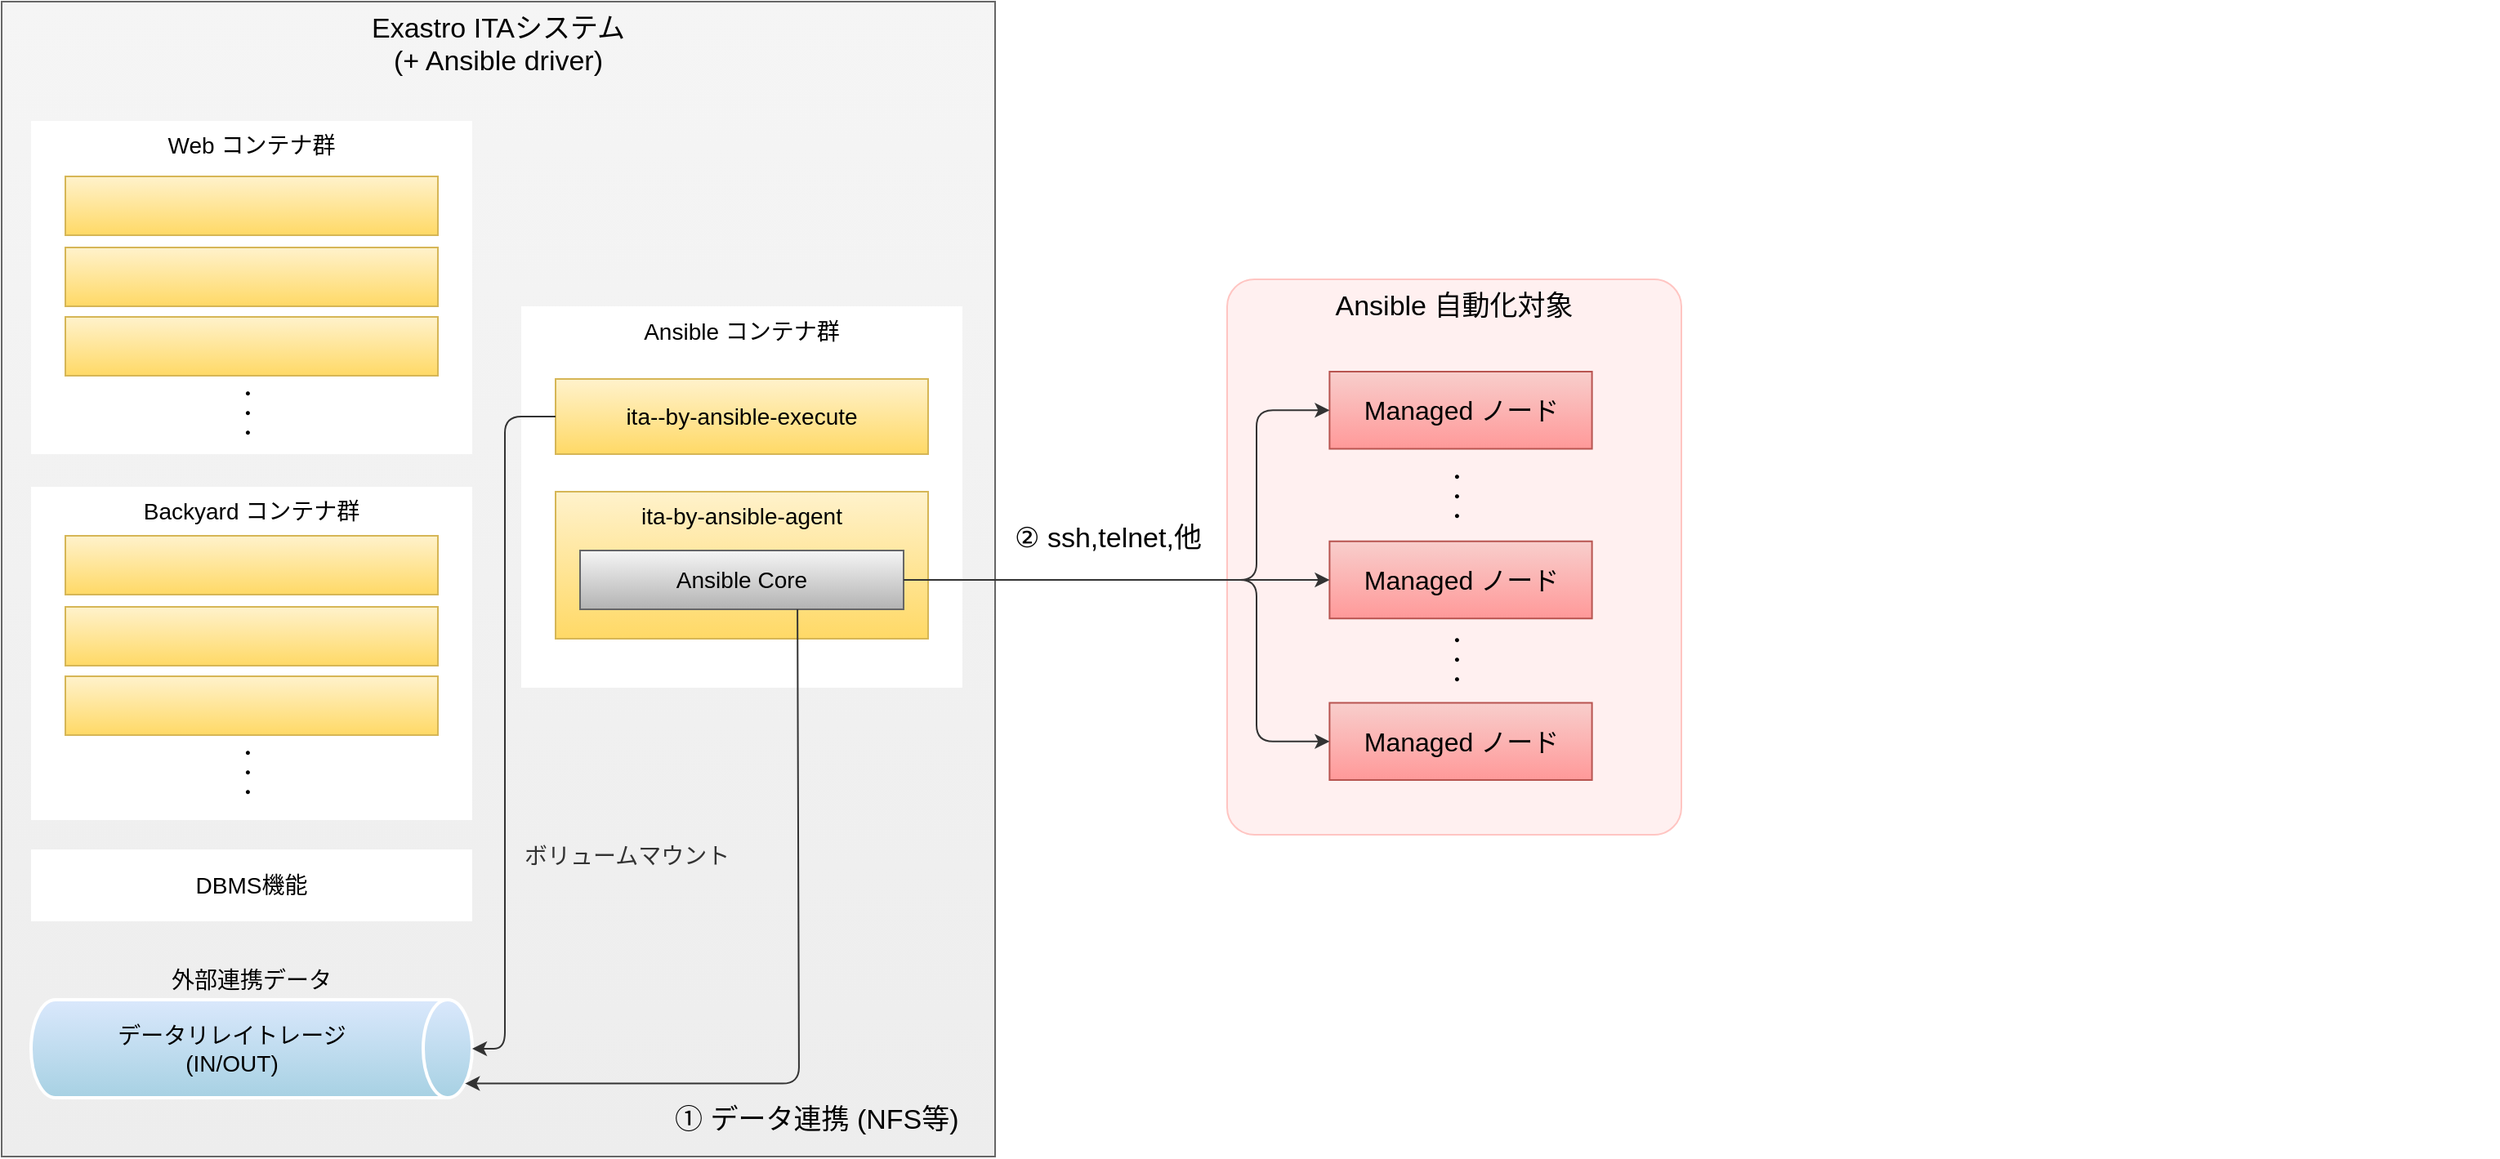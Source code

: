 <mxfile version="20.7.4" type="device" pages="2"><diagram name="Ansible_Core正式" id="CPU6XiR83l5TzGv96tO8"><mxGraphModel dx="1434" dy="844" grid="1" gridSize="10" guides="1" tooltips="1" connect="1" arrows="1" fold="1" page="1" pageScale="1.5" pageWidth="2336" pageHeight="1654" background="none" math="0" shadow="0"><root><mxCell id="B6drv0KATdM53Y_PucNT-0" style=";html=1;"/><mxCell id="B6drv0KATdM53Y_PucNT-1" style=";html=1;" parent="B6drv0KATdM53Y_PucNT-0"/><mxCell id="B6drv0KATdM53Y_PucNT-52" value="" style="group;movable=1;resizable=1;rotatable=1;deletable=1;editable=1;connectable=1;" parent="B6drv0KATdM53Y_PucNT-1" vertex="1" connectable="0"><mxGeometry x="102" y="93" width="1528" height="707" as="geometry"/></mxCell><mxCell id="dWpcjNTSGZxcLA5fp3o7-0" value="" style="group" parent="B6drv0KATdM53Y_PucNT-52" vertex="1" connectable="0"><mxGeometry width="1028" height="707" as="geometry"/></mxCell><mxCell id="B6drv0KATdM53Y_PucNT-54" value="Ansible 自動化対象" style="whiteSpace=wrap;html=1;fontSize=17;verticalAlign=top;strokeColor=#FFC5C2;fillColor=#FFF0F0;gradientColor=#FFF0F0;rounded=1;arcSize=6;" parent="dWpcjNTSGZxcLA5fp3o7-0" vertex="1"><mxGeometry x="750" y="170" width="278" height="340" as="geometry"/></mxCell><mxCell id="B6drv0KATdM53Y_PucNT-55" value="・&lt;br style=&quot;font-size: 10px;&quot;&gt;・&lt;br style=&quot;font-size: 10px;&quot;&gt;・" style="rounded=0;whiteSpace=wrap;html=1;strokeColor=none;strokeWidth=2;fontSize=10;fillColor=none;fontStyle=1" parent="dWpcjNTSGZxcLA5fp3o7-0" vertex="1"><mxGeometry x="812.697" y="286.5" width="154.667" height="32.63" as="geometry"/></mxCell><mxCell id="B6drv0KATdM53Y_PucNT-56" value="&lt;font style=&quot;font-size: 16px;&quot;&gt;Managed ノード&lt;/font&gt;" style="rounded=0;whiteSpace=wrap;html=1;strokeWidth=1;fontSize=14;strokeColor=#b85450;fillColor=#f8cecc;gradientColor=#FF9999;" parent="dWpcjNTSGZxcLA5fp3o7-0" vertex="1"><mxGeometry x="812.695" y="330.37" width="160.615" height="47.25" as="geometry"/></mxCell><mxCell id="B6drv0KATdM53Y_PucNT-57" value="・&lt;br style=&quot;font-size: 10px;&quot;&gt;・&lt;br style=&quot;font-size: 10px;&quot;&gt;・" style="rounded=0;whiteSpace=wrap;html=1;strokeColor=none;strokeWidth=2;fontSize=10;fillColor=none;fontStyle=1" parent="dWpcjNTSGZxcLA5fp3o7-0" vertex="1"><mxGeometry x="812.697" y="387" width="154.667" height="32.63" as="geometry"/></mxCell><mxCell id="B6drv0KATdM53Y_PucNT-58" value="&lt;font style=&quot;font-size: 16px;&quot;&gt;Managed ノード&lt;/font&gt;" style="rounded=0;whiteSpace=wrap;html=1;strokeWidth=1;fontSize=14;strokeColor=#b85450;fillColor=#f8cecc;gradientColor=#FF9999;" parent="dWpcjNTSGZxcLA5fp3o7-0" vertex="1"><mxGeometry x="812.692" y="429.25" width="160.615" height="47.25" as="geometry"/></mxCell><mxCell id="B6drv0KATdM53Y_PucNT-59" value="&lt;font style=&quot;font-size: 16px;&quot;&gt;Managed ノード&lt;/font&gt;" style="rounded=0;whiteSpace=wrap;html=1;strokeWidth=1;fontSize=14;strokeColor=#b85450;fillColor=#f8cecc;gradientColor=#FF9999;" parent="dWpcjNTSGZxcLA5fp3o7-0" vertex="1"><mxGeometry x="812.692" y="226.5" width="160.615" height="47.25" as="geometry"/></mxCell><mxCell id="B6drv0KATdM53Y_PucNT-61" value="&lt;font style=&quot;font-size: 17px;&quot;&gt;&lt;span style=&quot;background-color: initial;&quot;&gt;Exastro ITAシステム&lt;/span&gt;&lt;br style=&quot;&quot;&gt;&lt;/font&gt;&lt;div style=&quot;font-size: 17px;&quot;&gt;&lt;font style=&quot;font-size: 17px;&quot;&gt;(+ Ansible driver)&lt;/font&gt;&lt;/div&gt;" style="whiteSpace=wrap;html=1;fillColor=#f5f5f5;fontSize=16;strokeColor=#666666;verticalAlign=top;gradientColor=#EDEDED;" parent="dWpcjNTSGZxcLA5fp3o7-0" vertex="1"><mxGeometry width="608" height="707" as="geometry"/></mxCell><mxCell id="B6drv0KATdM53Y_PucNT-62" value="Web コンテナ群" style="whiteSpace=wrap;html=1;fontSize=14;verticalAlign=top;strokeColor=none;" parent="dWpcjNTSGZxcLA5fp3o7-0" vertex="1"><mxGeometry x="18" y="73" width="270" height="204" as="geometry"/></mxCell><mxCell id="B6drv0KATdM53Y_PucNT-63" value="Ansible コンテナ群" style="whiteSpace=wrap;html=1;fontSize=14;verticalAlign=top;strokeColor=none;" parent="dWpcjNTSGZxcLA5fp3o7-0" vertex="1"><mxGeometry x="318" y="186.5" width="270" height="233.5" as="geometry"/></mxCell><mxCell id="B6drv0KATdM53Y_PucNT-64" value="Backyard コンテナ群" style="whiteSpace=wrap;html=1;fontSize=14;verticalAlign=top;strokeColor=none;" parent="dWpcjNTSGZxcLA5fp3o7-0" vertex="1"><mxGeometry x="18" y="297" width="270" height="204" as="geometry"/></mxCell><mxCell id="B6drv0KATdM53Y_PucNT-65" value="DBMS機能" style="whiteSpace=wrap;html=1;fontSize=14;verticalAlign=middle;strokeColor=none;" parent="dWpcjNTSGZxcLA5fp3o7-0" vertex="1"><mxGeometry x="18" y="519" width="270" height="44" as="geometry"/></mxCell><mxCell id="B6drv0KATdM53Y_PucNT-66" value="データリレイトレージ&lt;br&gt;(IN/OUT)" style="shape=cylinder3;whiteSpace=wrap;html=1;boundedLbl=1;backgroundOutline=1;size=15;flipV=0;flipH=0;direction=south;strokeColor=#FFFFFF;strokeWidth=2;fontSize=14;fillColor=#dae8fc;gradientColor=#A7D1E3;gradientDirection=east;" parent="dWpcjNTSGZxcLA5fp3o7-0" vertex="1"><mxGeometry x="18" y="611" width="270" height="60" as="geometry"/></mxCell><mxCell id="B6drv0KATdM53Y_PucNT-67" value="外部連携データ" style="whiteSpace=wrap;html=1;fontSize=14;verticalAlign=middle;strokeColor=none;fillColor=none;" parent="dWpcjNTSGZxcLA5fp3o7-0" vertex="1"><mxGeometry x="18" y="577" width="270" height="44" as="geometry"/></mxCell><mxCell id="B6drv0KATdM53Y_PucNT-70" value="" style="whiteSpace=wrap;html=1;fillColor=#fff2cc;fontSize=14;strokeColor=#d6b656;verticalAlign=middle;gradientColor=#ffd966;" parent="dWpcjNTSGZxcLA5fp3o7-0" vertex="1"><mxGeometry x="39" y="107" width="228" height="36" as="geometry"/></mxCell><mxCell id="B6drv0KATdM53Y_PucNT-71" value="" style="whiteSpace=wrap;html=1;fillColor=#fff2cc;fontSize=14;strokeColor=#d6b656;verticalAlign=middle;gradientColor=#ffd966;" parent="dWpcjNTSGZxcLA5fp3o7-0" vertex="1"><mxGeometry x="39" y="150.5" width="228" height="36" as="geometry"/></mxCell><mxCell id="B6drv0KATdM53Y_PucNT-72" value="" style="whiteSpace=wrap;html=1;fillColor=#fff2cc;fontSize=14;strokeColor=#d6b656;verticalAlign=middle;gradientColor=#ffd966;" parent="dWpcjNTSGZxcLA5fp3o7-0" vertex="1"><mxGeometry x="39" y="193" width="228" height="36" as="geometry"/></mxCell><mxCell id="B6drv0KATdM53Y_PucNT-73" value="・&lt;br style=&quot;font-size: 10px;&quot;&gt;・&lt;br style=&quot;font-size: 10px;&quot;&gt;・" style="rounded=0;whiteSpace=wrap;html=1;strokeColor=none;strokeWidth=2;fontSize=10;fillColor=none;fontStyle=1" parent="dWpcjNTSGZxcLA5fp3o7-0" vertex="1"><mxGeometry x="41.2" y="247.0" width="218.8" height="10" as="geometry"/></mxCell><mxCell id="B6drv0KATdM53Y_PucNT-74" value="" style="whiteSpace=wrap;html=1;fillColor=#fff2cc;fontSize=14;strokeColor=#d6b656;verticalAlign=middle;gradientColor=#ffd966;" parent="dWpcjNTSGZxcLA5fp3o7-0" vertex="1"><mxGeometry x="39" y="327" width="228" height="36" as="geometry"/></mxCell><mxCell id="B6drv0KATdM53Y_PucNT-75" value="" style="whiteSpace=wrap;html=1;fillColor=#fff2cc;fontSize=14;strokeColor=#d6b656;verticalAlign=middle;gradientColor=#ffd966;" parent="dWpcjNTSGZxcLA5fp3o7-0" vertex="1"><mxGeometry x="39" y="370.5" width="228" height="36" as="geometry"/></mxCell><mxCell id="B6drv0KATdM53Y_PucNT-76" value="" style="whiteSpace=wrap;html=1;fillColor=#fff2cc;fontSize=14;strokeColor=#d6b656;verticalAlign=middle;gradientColor=#ffd966;" parent="dWpcjNTSGZxcLA5fp3o7-0" vertex="1"><mxGeometry x="39" y="413" width="228" height="36" as="geometry"/></mxCell><mxCell id="B6drv0KATdM53Y_PucNT-77" value="・&lt;br style=&quot;font-size: 10px;&quot;&gt;・&lt;br style=&quot;font-size: 10px;&quot;&gt;・" style="rounded=0;whiteSpace=wrap;html=1;strokeColor=none;strokeWidth=2;fontSize=10;fillColor=none;fontStyle=1" parent="dWpcjNTSGZxcLA5fp3o7-0" vertex="1"><mxGeometry x="41.2" y="467.0" width="218.8" height="10" as="geometry"/></mxCell><mxCell id="B6drv0KATdM53Y_PucNT-78" value="ita--by-ansible-execute" style="whiteSpace=wrap;html=1;fillColor=#fff2cc;fontSize=14;strokeColor=#d6b656;verticalAlign=middle;gradientColor=#ffd966;" parent="dWpcjNTSGZxcLA5fp3o7-0" vertex="1"><mxGeometry x="339" y="231" width="228" height="46" as="geometry"/></mxCell><mxCell id="B6drv0KATdM53Y_PucNT-79" value="ita-by-ansible-agent" style="whiteSpace=wrap;html=1;fillColor=#fff2cc;fontSize=14;strokeColor=#d6b656;verticalAlign=top;gradientColor=#ffd966;" parent="dWpcjNTSGZxcLA5fp3o7-0" vertex="1"><mxGeometry x="339" y="300" width="228" height="90" as="geometry"/></mxCell><mxCell id="B6drv0KATdM53Y_PucNT-80" value="Ansible Core" style="whiteSpace=wrap;html=1;fillColor=#f5f5f5;fontSize=14;strokeColor=#666666;verticalAlign=middle;gradientColor=#b3b3b3;" parent="dWpcjNTSGZxcLA5fp3o7-0" vertex="1"><mxGeometry x="354" y="336" width="198" height="36" as="geometry"/></mxCell><mxCell id="B6drv0KATdM53Y_PucNT-87" style="edgeStyle=orthogonalEdgeStyle;rounded=1;orthogonalLoop=1;jettySize=auto;html=1;exitX=0;exitY=0.5;exitDx=0;exitDy=0;fontSize=14;jumpStyle=gap;strokeColor=#333333;entryX=0.5;entryY=0;entryDx=0;entryDy=0;entryPerimeter=0;" parent="dWpcjNTSGZxcLA5fp3o7-0" source="B6drv0KATdM53Y_PucNT-78" target="B6drv0KATdM53Y_PucNT-66" edge="1"><mxGeometry relative="1" as="geometry"><mxPoint x="577" y="264" as="sourcePoint"/><mxPoint x="724" y="265" as="targetPoint"/><Array as="points"><mxPoint x="308" y="254"/><mxPoint x="308" y="641"/></Array></mxGeometry></mxCell><mxCell id="B6drv0KATdM53Y_PucNT-93" value="" style="edgeStyle=elbowEdgeStyle;html=1;fontColor=#333333;startArrow=classic;startFill=1;endArrow=none;endFill=0;strokeColor=#333333;strokeWidth=1;jumpStyle=gap;exitX=0;exitY=0.5;exitDx=0;exitDy=0;entryX=1;entryY=0.5;entryDx=0;entryDy=0;" parent="dWpcjNTSGZxcLA5fp3o7-0" source="B6drv0KATdM53Y_PucNT-56" target="B6drv0KATdM53Y_PucNT-80" edge="1"><mxGeometry relative="1" as="geometry"><mxPoint x="825.423" y="803.0" as="sourcePoint"/><mxPoint x="552" y="379.5" as="targetPoint"/></mxGeometry></mxCell><mxCell id="B6drv0KATdM53Y_PucNT-95" value="&lt;span style=&quot;color: rgb(0, 0, 0); text-align: center;&quot;&gt;② ssh,telnet,他&lt;/span&gt;" style="whiteSpace=wrap;html=1;fontSize=17;verticalAlign=middle;strokeColor=none;fillColor=none;align=left;fontColor=#333333;" parent="dWpcjNTSGZxcLA5fp3o7-0" vertex="1"><mxGeometry x="618" y="307" width="123" height="44" as="geometry"/></mxCell><mxCell id="B6drv0KATdM53Y_PucNT-96" value="" style="edgeStyle=elbowEdgeStyle;html=1;fontColor=#333333;startArrow=classic;startFill=1;endArrow=none;endFill=0;strokeColor=#333333;strokeWidth=1;jumpStyle=gap;entryX=1;entryY=0.5;entryDx=0;entryDy=0;exitX=0;exitY=0.5;exitDx=0;exitDy=0;" parent="dWpcjNTSGZxcLA5fp3o7-0" source="B6drv0KATdM53Y_PucNT-58" target="B6drv0KATdM53Y_PucNT-80" edge="1"><mxGeometry relative="1" as="geometry"><mxPoint x="833.5" y="899.0" as="sourcePoint"/><mxPoint x="552" y="379.5" as="targetPoint"/><Array as="points"><mxPoint x="768" y="427"/></Array></mxGeometry></mxCell><mxCell id="B6drv0KATdM53Y_PucNT-94" value="" style="edgeStyle=elbowEdgeStyle;html=1;fontColor=#333333;startArrow=classic;startFill=1;endArrow=none;endFill=0;strokeColor=#333333;strokeWidth=1;jumpStyle=gap;entryX=1;entryY=0.5;entryDx=0;entryDy=0;exitX=0;exitY=0.5;exitDx=0;exitDy=0;" parent="dWpcjNTSGZxcLA5fp3o7-0" source="B6drv0KATdM53Y_PucNT-59" target="B6drv0KATdM53Y_PucNT-80" edge="1"><mxGeometry relative="1" as="geometry"><mxPoint x="752.923" y="284.125" as="sourcePoint"/><mxPoint x="552" y="379.5" as="targetPoint"/><Array as="points"><mxPoint x="768" y="307"/></Array></mxGeometry></mxCell><mxCell id="CdtVOi_1Mlph2nEMSJO--0" value="ボリュームマウント" style="whiteSpace=wrap;html=1;fontSize=14;verticalAlign=middle;strokeColor=none;fillColor=none;align=left;fontColor=#333333;" parent="B6drv0KATdM53Y_PucNT-1" vertex="1"><mxGeometry x="420" y="594" width="168" height="44" as="geometry"/></mxCell><mxCell id="CdtVOi_1Mlph2nEMSJO--1" style="edgeStyle=orthogonalEdgeStyle;rounded=1;orthogonalLoop=1;jettySize=auto;html=1;fontSize=14;jumpStyle=gap;strokeColor=#333333;entryX=0.855;entryY=0;entryDx=0;entryDy=4.35;entryPerimeter=0;exitX=0.672;exitY=1;exitDx=0;exitDy=0;exitPerimeter=0;" parent="B6drv0KATdM53Y_PucNT-1" source="B6drv0KATdM53Y_PucNT-80" edge="1"><mxGeometry relative="1" as="geometry"><mxPoint x="586" y="500" as="sourcePoint"/><mxPoint x="385.65" y="755.3" as="targetPoint"/><Array as="points"><mxPoint x="589" y="624"/><mxPoint x="590" y="755"/></Array></mxGeometry></mxCell><mxCell id="CdtVOi_1Mlph2nEMSJO--2" value="&lt;span style=&quot;color: rgb(0, 0, 0); text-align: center;&quot;&gt;① データ連携&amp;nbsp;(NFS等)&lt;br&gt;&lt;/span&gt;" style="whiteSpace=wrap;html=1;fontSize=17;verticalAlign=middle;strokeColor=none;fillColor=none;align=left;fontColor=#333333;" parent="B6drv0KATdM53Y_PucNT-1" vertex="1"><mxGeometry x="512" y="756" width="192" height="44" as="geometry"/></mxCell></root></mxGraphModel></diagram><diagram name="playbook連携_Ansible Core" id="_i55Au0G6ZywaLNdavkk"><mxGraphModel dx="1434" dy="844" grid="1" gridSize="10" guides="1" tooltips="1" connect="1" arrows="1" fold="1" page="1" pageScale="1" pageWidth="2336" pageHeight="1654" math="0" shadow="0"><root><mxCell id="P4opgm1gVKzr04j9LUqO-0"/><mxCell id="P4opgm1gVKzr04j9LUqO-1" parent="P4opgm1gVKzr04j9LUqO-0"/><mxCell id="ifmj0UUTEh1ZLoA6VYYT-0" value="" style="group" parent="P4opgm1gVKzr04j9LUqO-1" vertex="1" connectable="0"><mxGeometry x="280" y="80" width="1140" height="450" as="geometry"/></mxCell><mxCell id="P4opgm1gVKzr04j9LUqO-2" value="" style="rounded=0;whiteSpace=wrap;html=1;fontSize=6;fillColor=#DAE8FC;strokeColor=#6C8EBF;movable=1;resizable=1;rotatable=1;deletable=1;editable=1;connectable=1;" parent="ifmj0UUTEh1ZLoA6VYYT-0" vertex="1"><mxGeometry width="1140" height="430" as="geometry"/></mxCell><mxCell id="P4opgm1gVKzr04j9LUqO-3" value="共有ディレクトリ" style="shape=cylinder3;whiteSpace=wrap;html=1;boundedLbl=1;backgroundOutline=1;size=15;fontSize=15;verticalAlign=top;fillColor=#DBF4FF;strokeColor=#6c8ebf;strokeWidth=2;gradientColor=#A7D1E3;movable=1;resizable=1;rotatable=1;deletable=1;editable=1;connectable=1;" parent="ifmj0UUTEh1ZLoA6VYYT-0" vertex="1"><mxGeometry x="500" y="140" width="170" height="150" as="geometry"/></mxCell><mxCell id="P4opgm1gVKzr04j9LUqO-4" value="Playbook一式" style="shape=cylinder3;whiteSpace=wrap;html=1;boundedLbl=1;backgroundOutline=1;size=8;fontSize=14;fillColor=#DBF4FF;strokeColor=#6c8ebf;strokeWidth=2;gradientColor=#A7D1E3;movable=1;resizable=1;rotatable=1;deletable=1;editable=1;connectable=1;" parent="ifmj0UUTEh1ZLoA6VYYT-0" vertex="1"><mxGeometry x="520" y="215" width="130" height="60" as="geometry"/></mxCell><mxCell id="P4opgm1gVKzr04j9LUqO-5" value="Playbook一式" style="shape=cylinder3;whiteSpace=wrap;html=1;boundedLbl=1;backgroundOutline=1;size=11.143;fontSize=22;fillColor=#DBF4FF;strokeColor=#6c8ebf;strokeWidth=2;gradientColor=#A7D1E3;movable=1;resizable=1;rotatable=1;deletable=1;editable=1;connectable=1;" parent="ifmj0UUTEh1ZLoA6VYYT-0" vertex="1"><mxGeometry x="790" y="165.94" width="300" height="98.12" as="geometry"/></mxCell><mxCell id="P4opgm1gVKzr04j9LUqO-6" style="edgeStyle=orthogonalEdgeStyle;rounded=1;orthogonalLoop=1;jettySize=auto;html=1;exitX=1;exitY=0.5;exitDx=0;exitDy=0;exitPerimeter=0;entryX=0;entryY=0.5;entryDx=0;entryDy=0;entryPerimeter=0;fontSize=20;movable=1;resizable=1;rotatable=1;deletable=1;editable=1;connectable=1;" parent="ifmj0UUTEh1ZLoA6VYYT-0" source="P4opgm1gVKzr04j9LUqO-3" target="P4opgm1gVKzr04j9LUqO-5" edge="1"><mxGeometry relative="1" as="geometry"/></mxCell><mxCell id="P4opgm1gVKzr04j9LUqO-7" value="&lt;font style=&quot;font-size: 13px;&quot;&gt;&lt;font style=&quot;font-size: 19px;&quot;&gt;① Playbook 一式を抽出し共有ディレクトリに展開&lt;/font&gt;&lt;br&gt;&lt;br&gt;&lt;span style=&quot;font-size: 18px;&quot;&gt;② RestAPI経由でPlaybook 一式が格納されている共有ディレクトリを通知&lt;/span&gt;&lt;br&gt;&lt;/font&gt;" style="rounded=0;whiteSpace=wrap;html=1;fontSize=6;align=left;fillColor=none;strokeColor=none;movable=1;resizable=1;rotatable=1;deletable=1;editable=1;connectable=1;" parent="ifmj0UUTEh1ZLoA6VYYT-0" vertex="1"><mxGeometry x="20" y="310" width="980" height="140" as="geometry"/></mxCell><mxCell id="P4opgm1gVKzr04j9LUqO-8" value="&lt;span style=&quot;font-size: 20px;&quot;&gt;ita-by-ansible-execute&lt;/span&gt;" style="rounded=1;whiteSpace=wrap;html=1;fontSize=20;fillColor=#dae8fc;strokeColor=#6c8ebf;fontStyle=1;gradientColor=#5A96B5;movable=1;resizable=1;rotatable=1;deletable=1;editable=1;connectable=1;" parent="ifmj0UUTEh1ZLoA6VYYT-0" vertex="1"><mxGeometry x="20" y="20" width="460" height="60" as="geometry"/></mxCell><mxCell id="P4opgm1gVKzr04j9LUqO-9" value="" style="group;fillColor=#E9EEF5;strokeColor=#6C8EBF;strokeWidth=2;movable=1;resizable=1;rotatable=1;deletable=1;editable=1;connectable=1;" parent="ifmj0UUTEh1ZLoA6VYYT-0" vertex="1" connectable="0"><mxGeometry x="40" y="105" width="220" height="220" as="geometry"/></mxCell><mxCell id="P4opgm1gVKzr04j9LUqO-10" value="&lt;font style=&quot;font-size: 18px;&quot;&gt;Playbook 一式&lt;/font&gt;" style="rounded=0;whiteSpace=wrap;html=1;fontSize=6;verticalAlign=top;fillColor=#F5FDFF;strokeColor=#333333;movable=1;resizable=1;rotatable=1;deletable=1;editable=1;connectable=1;" parent="P4opgm1gVKzr04j9LUqO-9" vertex="1"><mxGeometry width="220" height="220" as="geometry"/></mxCell><mxCell id="P4opgm1gVKzr04j9LUqO-11" value="DB" style="shape=cylinder3;whiteSpace=wrap;html=1;boundedLbl=1;backgroundOutline=1;size=6;fontSize=19;fillColor=#DBF4FF;strokeColor=#6c8ebf;strokeWidth=2;gradientColor=#A7D1E3;movable=1;resizable=1;rotatable=1;deletable=1;editable=1;connectable=1;" parent="P4opgm1gVKzr04j9LUqO-9" vertex="1"><mxGeometry x="20" y="60" width="180" height="70" as="geometry"/></mxCell><mxCell id="P4opgm1gVKzr04j9LUqO-12" value="コンテンツファイル" style="shape=cylinder3;whiteSpace=wrap;html=1;boundedLbl=1;backgroundOutline=1;size=6;fontSize=16;fillColor=#DBF4FF;strokeColor=#6c8ebf;strokeWidth=2;gradientColor=#A7D1E3;movable=1;resizable=1;rotatable=1;deletable=1;editable=1;connectable=1;" parent="P4opgm1gVKzr04j9LUqO-9" vertex="1"><mxGeometry x="20" y="140" width="180" height="70" as="geometry"/></mxCell><mxCell id="P4opgm1gVKzr04j9LUqO-13" style="edgeStyle=orthogonalEdgeStyle;rounded=1;orthogonalLoop=1;jettySize=auto;html=1;exitX=1;exitY=0.5;exitDx=0;exitDy=0;entryX=0;entryY=0.5;entryDx=0;entryDy=0;entryPerimeter=0;fontSize=20;movable=1;resizable=1;rotatable=1;deletable=1;editable=1;connectable=1;" parent="ifmj0UUTEh1ZLoA6VYYT-0" source="P4opgm1gVKzr04j9LUqO-10" target="P4opgm1gVKzr04j9LUqO-3" edge="1"><mxGeometry relative="1" as="geometry"/></mxCell><mxCell id="P4opgm1gVKzr04j9LUqO-14" value="&lt;font style=&quot;font-size: 25px;&quot;&gt;&lt;span style=&quot;font-size: 25px;&quot;&gt;①&lt;/span&gt;&lt;br style=&quot;font-size: 25px;&quot;&gt;&lt;/font&gt;" style="rounded=0;whiteSpace=wrap;html=1;fontSize=25;align=left;fillColor=none;strokeColor=none;movable=1;resizable=1;rotatable=1;deletable=1;editable=1;connectable=1;" parent="ifmj0UUTEh1ZLoA6VYYT-0" vertex="1"><mxGeometry x="360" y="180" width="30" height="30" as="geometry"/></mxCell><mxCell id="P4opgm1gVKzr04j9LUqO-15" value="&lt;font style=&quot;font-size: 25px;&quot;&gt;&lt;span style=&quot;font-size: 25px;&quot;&gt;②&lt;/span&gt;&lt;br style=&quot;font-size: 25px;&quot;&gt;&lt;/font&gt;" style="rounded=0;whiteSpace=wrap;html=1;fontSize=25;align=left;fillColor=none;strokeColor=none;movable=1;resizable=1;rotatable=1;deletable=1;editable=1;connectable=1;" parent="ifmj0UUTEh1ZLoA6VYYT-0" vertex="1"><mxGeometry x="720" y="180" width="30" height="30" as="geometry"/></mxCell><mxCell id="P4opgm1gVKzr04j9LUqO-16" value="&lt;font style=&quot;font-size: 20px;&quot;&gt;ita-by-ansible-agent&lt;/font&gt;" style="rounded=1;whiteSpace=wrap;html=1;fontSize=20;fillColor=#dae8fc;strokeColor=#6c8ebf;fontStyle=1;gradientColor=#5A96B5;movable=1;resizable=1;rotatable=1;deletable=1;editable=1;connectable=1;" parent="ifmj0UUTEh1ZLoA6VYYT-0" vertex="1"><mxGeometry x="700" y="20" width="420" height="60" as="geometry"/></mxCell></root></mxGraphModel></diagram></mxfile>